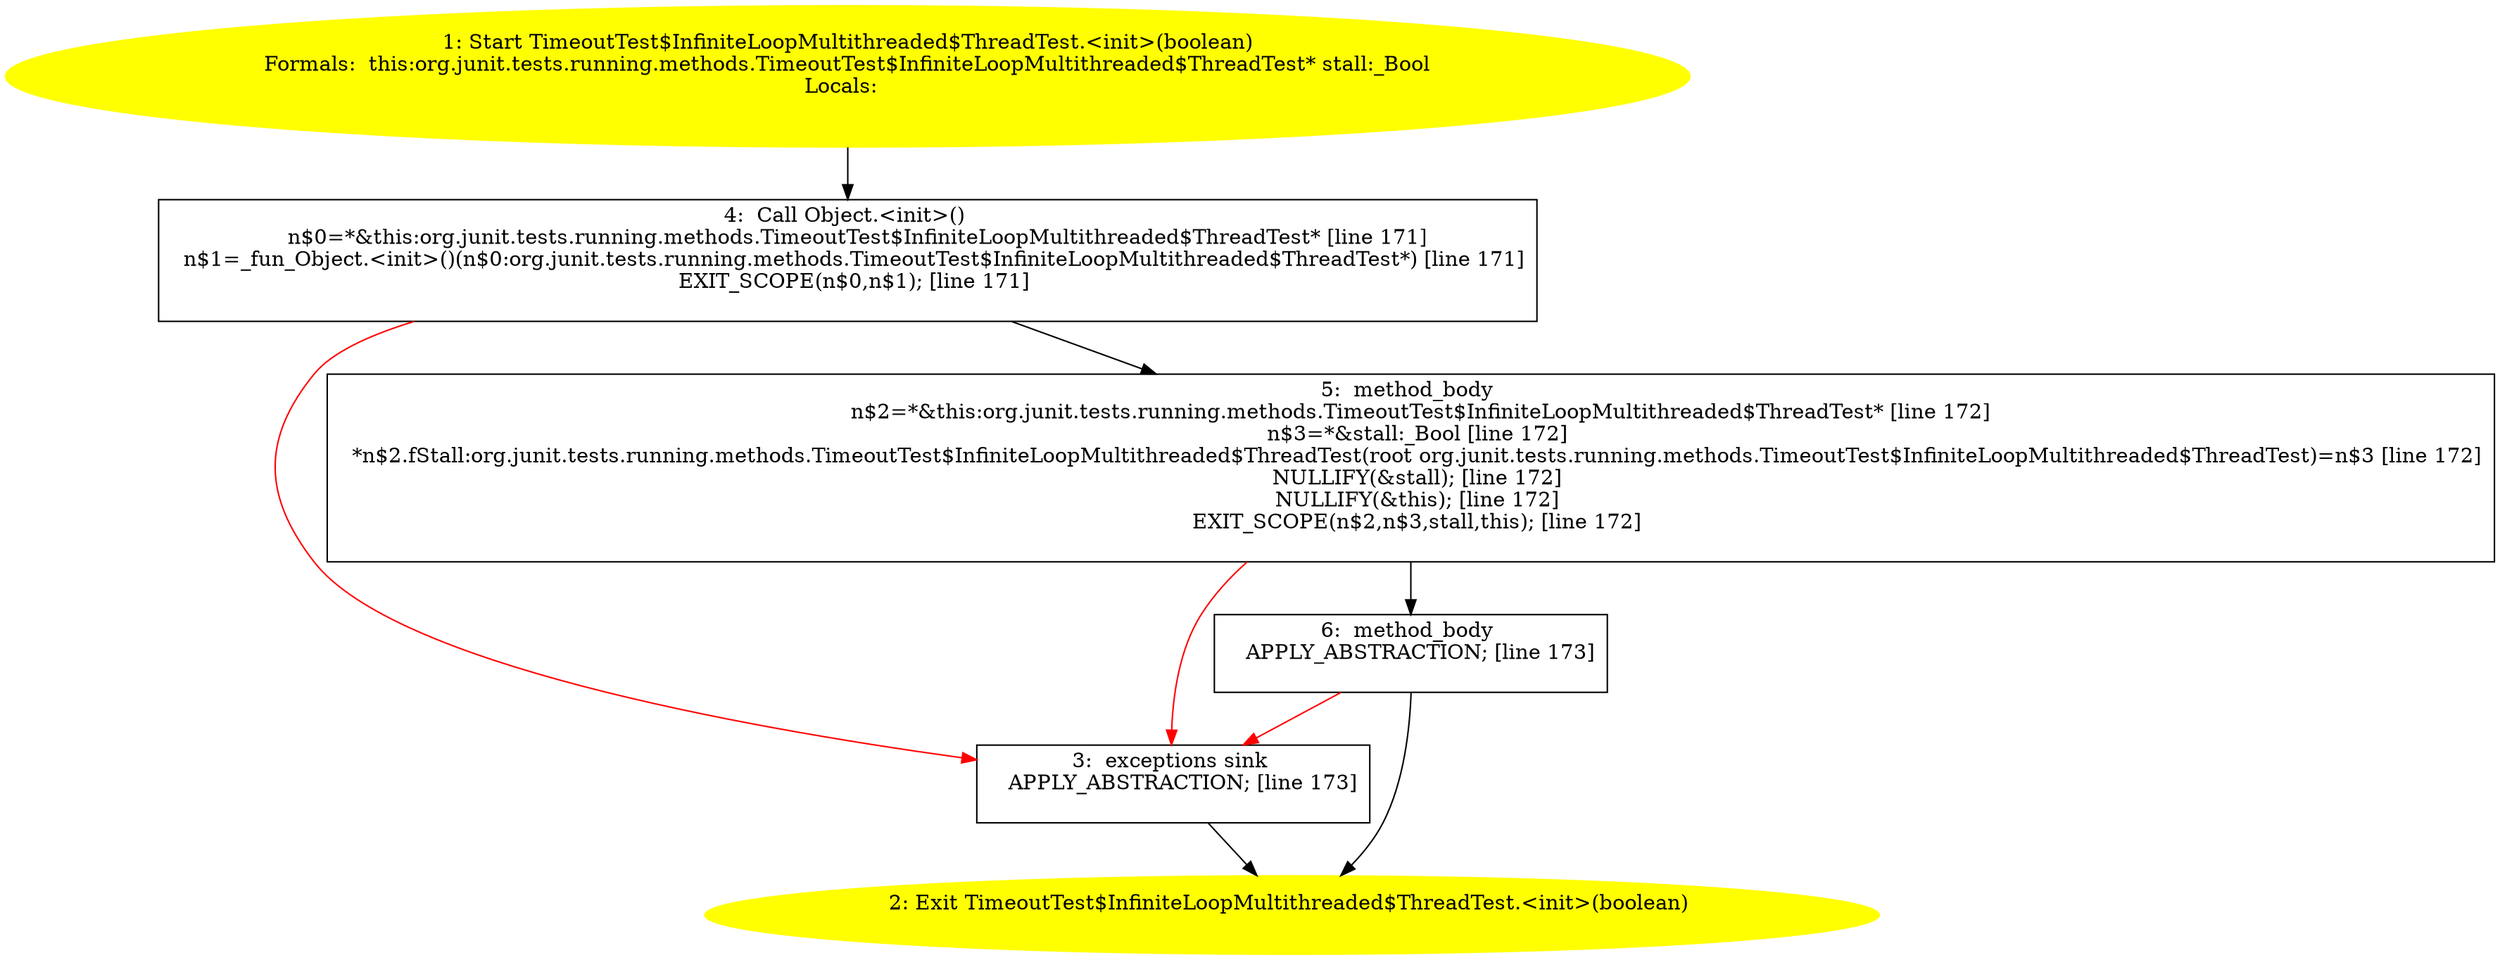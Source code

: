/* @generated */
digraph cfg {
"org.junit.tests.running.methods.TimeoutTest$InfiniteLoopMultithreaded$ThreadTest.<init>(boolean).7c28fb1deab8a1e1e4996908238d70ac_1" [label="1: Start TimeoutTest$InfiniteLoopMultithreaded$ThreadTest.<init>(boolean)\nFormals:  this:org.junit.tests.running.methods.TimeoutTest$InfiniteLoopMultithreaded$ThreadTest* stall:_Bool\nLocals:  \n  " color=yellow style=filled]
	

	 "org.junit.tests.running.methods.TimeoutTest$InfiniteLoopMultithreaded$ThreadTest.<init>(boolean).7c28fb1deab8a1e1e4996908238d70ac_1" -> "org.junit.tests.running.methods.TimeoutTest$InfiniteLoopMultithreaded$ThreadTest.<init>(boolean).7c28fb1deab8a1e1e4996908238d70ac_4" ;
"org.junit.tests.running.methods.TimeoutTest$InfiniteLoopMultithreaded$ThreadTest.<init>(boolean).7c28fb1deab8a1e1e4996908238d70ac_2" [label="2: Exit TimeoutTest$InfiniteLoopMultithreaded$ThreadTest.<init>(boolean) \n  " color=yellow style=filled]
	

"org.junit.tests.running.methods.TimeoutTest$InfiniteLoopMultithreaded$ThreadTest.<init>(boolean).7c28fb1deab8a1e1e4996908238d70ac_3" [label="3:  exceptions sink \n   APPLY_ABSTRACTION; [line 173]\n " shape="box"]
	

	 "org.junit.tests.running.methods.TimeoutTest$InfiniteLoopMultithreaded$ThreadTest.<init>(boolean).7c28fb1deab8a1e1e4996908238d70ac_3" -> "org.junit.tests.running.methods.TimeoutTest$InfiniteLoopMultithreaded$ThreadTest.<init>(boolean).7c28fb1deab8a1e1e4996908238d70ac_2" ;
"org.junit.tests.running.methods.TimeoutTest$InfiniteLoopMultithreaded$ThreadTest.<init>(boolean).7c28fb1deab8a1e1e4996908238d70ac_4" [label="4:  Call Object.<init>() \n   n$0=*&this:org.junit.tests.running.methods.TimeoutTest$InfiniteLoopMultithreaded$ThreadTest* [line 171]\n  n$1=_fun_Object.<init>()(n$0:org.junit.tests.running.methods.TimeoutTest$InfiniteLoopMultithreaded$ThreadTest*) [line 171]\n  EXIT_SCOPE(n$0,n$1); [line 171]\n " shape="box"]
	

	 "org.junit.tests.running.methods.TimeoutTest$InfiniteLoopMultithreaded$ThreadTest.<init>(boolean).7c28fb1deab8a1e1e4996908238d70ac_4" -> "org.junit.tests.running.methods.TimeoutTest$InfiniteLoopMultithreaded$ThreadTest.<init>(boolean).7c28fb1deab8a1e1e4996908238d70ac_5" ;
	 "org.junit.tests.running.methods.TimeoutTest$InfiniteLoopMultithreaded$ThreadTest.<init>(boolean).7c28fb1deab8a1e1e4996908238d70ac_4" -> "org.junit.tests.running.methods.TimeoutTest$InfiniteLoopMultithreaded$ThreadTest.<init>(boolean).7c28fb1deab8a1e1e4996908238d70ac_3" [color="red" ];
"org.junit.tests.running.methods.TimeoutTest$InfiniteLoopMultithreaded$ThreadTest.<init>(boolean).7c28fb1deab8a1e1e4996908238d70ac_5" [label="5:  method_body \n   n$2=*&this:org.junit.tests.running.methods.TimeoutTest$InfiniteLoopMultithreaded$ThreadTest* [line 172]\n  n$3=*&stall:_Bool [line 172]\n  *n$2.fStall:org.junit.tests.running.methods.TimeoutTest$InfiniteLoopMultithreaded$ThreadTest(root org.junit.tests.running.methods.TimeoutTest$InfiniteLoopMultithreaded$ThreadTest)=n$3 [line 172]\n  NULLIFY(&stall); [line 172]\n  NULLIFY(&this); [line 172]\n  EXIT_SCOPE(n$2,n$3,stall,this); [line 172]\n " shape="box"]
	

	 "org.junit.tests.running.methods.TimeoutTest$InfiniteLoopMultithreaded$ThreadTest.<init>(boolean).7c28fb1deab8a1e1e4996908238d70ac_5" -> "org.junit.tests.running.methods.TimeoutTest$InfiniteLoopMultithreaded$ThreadTest.<init>(boolean).7c28fb1deab8a1e1e4996908238d70ac_6" ;
	 "org.junit.tests.running.methods.TimeoutTest$InfiniteLoopMultithreaded$ThreadTest.<init>(boolean).7c28fb1deab8a1e1e4996908238d70ac_5" -> "org.junit.tests.running.methods.TimeoutTest$InfiniteLoopMultithreaded$ThreadTest.<init>(boolean).7c28fb1deab8a1e1e4996908238d70ac_3" [color="red" ];
"org.junit.tests.running.methods.TimeoutTest$InfiniteLoopMultithreaded$ThreadTest.<init>(boolean).7c28fb1deab8a1e1e4996908238d70ac_6" [label="6:  method_body \n   APPLY_ABSTRACTION; [line 173]\n " shape="box"]
	

	 "org.junit.tests.running.methods.TimeoutTest$InfiniteLoopMultithreaded$ThreadTest.<init>(boolean).7c28fb1deab8a1e1e4996908238d70ac_6" -> "org.junit.tests.running.methods.TimeoutTest$InfiniteLoopMultithreaded$ThreadTest.<init>(boolean).7c28fb1deab8a1e1e4996908238d70ac_2" ;
	 "org.junit.tests.running.methods.TimeoutTest$InfiniteLoopMultithreaded$ThreadTest.<init>(boolean).7c28fb1deab8a1e1e4996908238d70ac_6" -> "org.junit.tests.running.methods.TimeoutTest$InfiniteLoopMultithreaded$ThreadTest.<init>(boolean).7c28fb1deab8a1e1e4996908238d70ac_3" [color="red" ];
}
